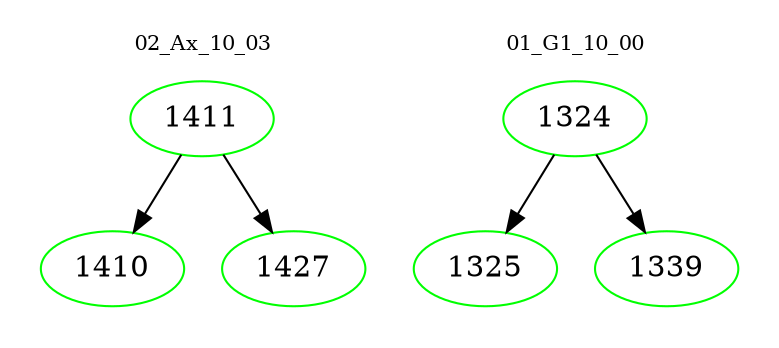 digraph{
subgraph cluster_0 {
color = white
label = "02_Ax_10_03";
fontsize=10;
T0_1411 [label="1411", color="green"]
T0_1411 -> T0_1410 [color="black"]
T0_1410 [label="1410", color="green"]
T0_1411 -> T0_1427 [color="black"]
T0_1427 [label="1427", color="green"]
}
subgraph cluster_1 {
color = white
label = "01_G1_10_00";
fontsize=10;
T1_1324 [label="1324", color="green"]
T1_1324 -> T1_1325 [color="black"]
T1_1325 [label="1325", color="green"]
T1_1324 -> T1_1339 [color="black"]
T1_1339 [label="1339", color="green"]
}
}
